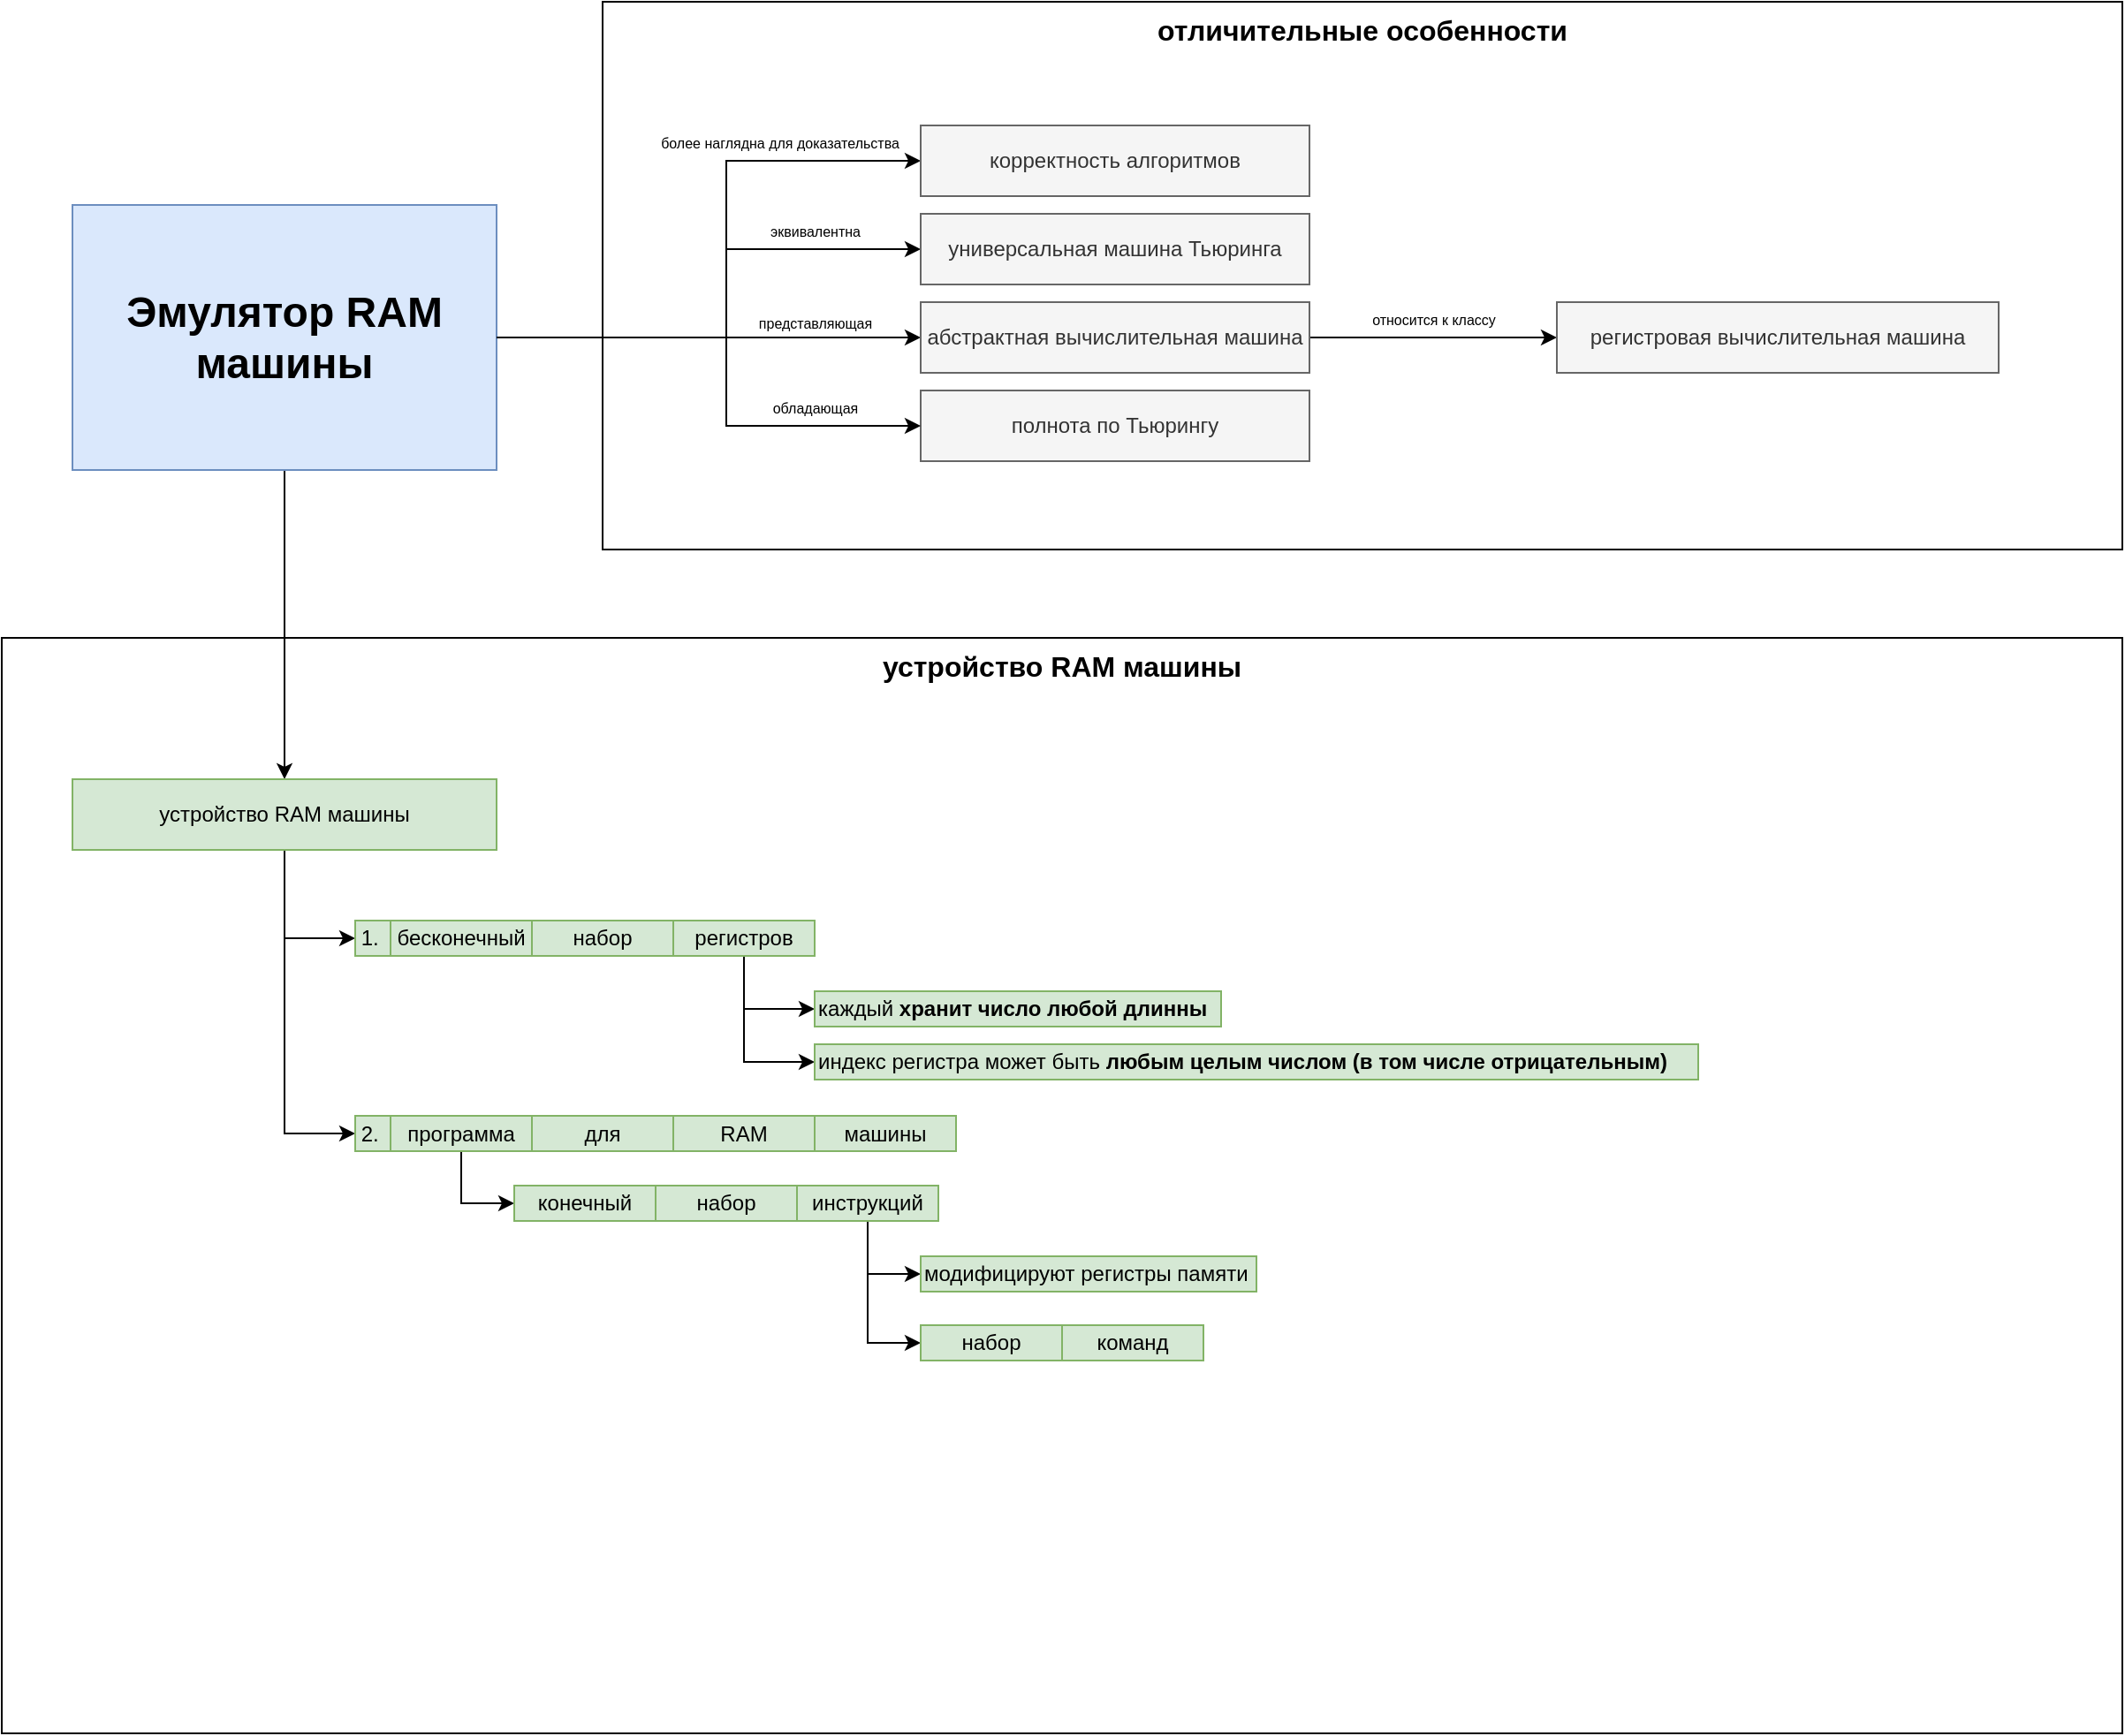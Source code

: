 <mxfile version="10.6.9" type="github"><diagram id="TL13Gb9PfeegHTlHoTay" name="Page-1"><mxGraphModel dx="2154" dy="2864" grid="1" gridSize="10" guides="1" tooltips="1" connect="1" arrows="1" fold="1" page="1" pageScale="1" pageWidth="850" pageHeight="1100" math="0" shadow="0"><root><mxCell id="0"/><mxCell id="1" parent="0"/><mxCell id="TcY-1bfJsG19sdUaslf9-46" value="устройство RAM машины" style="rounded=0;whiteSpace=wrap;html=1;fontSize=16;align=center;verticalAlign=top;fontStyle=1" parent="1" vertex="1"><mxGeometry x="-240" y="180" width="1200" height="620" as="geometry"/></mxCell><mxCell id="TcY-1bfJsG19sdUaslf9-16" value="&lt;font style=&quot;font-size: 16px;&quot;&gt;отличительные особенности&lt;/font&gt;" style="rounded=0;whiteSpace=wrap;html=1;fontSize=16;align=center;verticalAlign=top;fontStyle=1" parent="1" vertex="1"><mxGeometry x="100" y="-180" width="860" height="310" as="geometry"/></mxCell><mxCell id="WtQADtsIarEoGKJ6PkpB-6" style="edgeStyle=orthogonalEdgeStyle;rounded=0;orthogonalLoop=1;jettySize=auto;html=1;exitX=1;exitY=0.5;exitDx=0;exitDy=0;entryX=0;entryY=0.5;entryDx=0;entryDy=0;" parent="1" source="WtQADtsIarEoGKJ6PkpB-1" target="WtQADtsIarEoGKJ6PkpB-5" edge="1"><mxGeometry relative="1" as="geometry"/></mxCell><mxCell id="WtQADtsIarEoGKJ6PkpB-10" value="&lt;font style=&quot;font-size: 8px&quot;&gt;представляющая&lt;/font&gt;" style="text;html=1;resizable=0;points=[];align=center;verticalAlign=middle;labelBackgroundColor=#ffffff;fontSize=14;" parent="WtQADtsIarEoGKJ6PkpB-6" vertex="1" connectable="0"><mxGeometry x="-0.194" y="1" relative="1" as="geometry"><mxPoint x="83" y="-9" as="offset"/></mxGeometry></mxCell><mxCell id="TcY-1bfJsG19sdUaslf9-12" style="edgeStyle=orthogonalEdgeStyle;rounded=0;orthogonalLoop=1;jettySize=auto;html=1;entryX=0;entryY=0.5;entryDx=0;entryDy=0;fontSize=8;" parent="1" source="WtQADtsIarEoGKJ6PkpB-1" target="TcY-1bfJsG19sdUaslf9-11" edge="1"><mxGeometry relative="1" as="geometry"><Array as="points"><mxPoint x="170" y="-90"/></Array></mxGeometry></mxCell><mxCell id="TcY-1bfJsG19sdUaslf9-13" value="более наглядна для доказательства" style="text;html=1;resizable=0;points=[];align=center;verticalAlign=middle;labelBackgroundColor=#ffffff;fontSize=8;" parent="TcY-1bfJsG19sdUaslf9-12" vertex="1" connectable="0"><mxGeometry x="-0.079" y="1" relative="1" as="geometry"><mxPoint x="31" y="-83.5" as="offset"/></mxGeometry></mxCell><mxCell id="TcY-1bfJsG19sdUaslf9-15" style="edgeStyle=orthogonalEdgeStyle;rounded=0;orthogonalLoop=1;jettySize=auto;html=1;entryX=0.5;entryY=0;entryDx=0;entryDy=0;fontSize=12;" parent="1" source="WtQADtsIarEoGKJ6PkpB-1" target="TcY-1bfJsG19sdUaslf9-14" edge="1"><mxGeometry relative="1" as="geometry"/></mxCell><mxCell id="WtQADtsIarEoGKJ6PkpB-1" value="Эмулятор RAM машины" style="text;html=1;strokeColor=#6c8ebf;fillColor=#dae8fc;align=center;verticalAlign=middle;whiteSpace=wrap;rounded=0;fontStyle=1;fontSize=24;" parent="1" vertex="1"><mxGeometry x="-200" y="-65" width="240" height="150" as="geometry"/></mxCell><UserObject label="полнота по Тьюрингу" link="https://ru.wikipedia.org/wiki/%D0%9F%D0%BE%D0%BB%D0%BD%D0%BE%D1%82%D0%B0_%D0%BF%D0%BE_%D0%A2%D1%8C%D1%8E%D1%80%D0%B8%D0%BD%D0%B3%D1%83" id="WtQADtsIarEoGKJ6PkpB-2"><mxCell style="text;html=1;strokeColor=#666666;fillColor=#f5f5f5;align=center;verticalAlign=middle;whiteSpace=wrap;rounded=0;fontColor=#333333;" parent="1" vertex="1"><mxGeometry x="280" y="40" width="220" height="40" as="geometry"/></mxCell></UserObject><mxCell id="WtQADtsIarEoGKJ6PkpB-7" style="edgeStyle=orthogonalEdgeStyle;rounded=0;orthogonalLoop=1;jettySize=auto;html=1;entryX=0;entryY=0.5;entryDx=0;entryDy=0;" parent="1" target="WtQADtsIarEoGKJ6PkpB-2" edge="1"><mxGeometry relative="1" as="geometry"><mxPoint x="170" y="10" as="sourcePoint"/><Array as="points"><mxPoint x="170" y="60"/></Array></mxGeometry></mxCell><mxCell id="WtQADtsIarEoGKJ6PkpB-8" value="обладающая" style="text;html=1;resizable=0;points=[];align=center;verticalAlign=middle;labelBackgroundColor=#ffffff;fontSize=8;" parent="WtQADtsIarEoGKJ6PkpB-7" vertex="1" connectable="0"><mxGeometry x="-0.366" relative="1" as="geometry"><mxPoint x="49" y="-10" as="offset"/></mxGeometry></mxCell><mxCell id="TcY-1bfJsG19sdUaslf9-2" style="edgeStyle=orthogonalEdgeStyle;rounded=0;orthogonalLoop=1;jettySize=auto;html=1;exitX=1;exitY=0.5;exitDx=0;exitDy=0;entryX=0;entryY=0.5;entryDx=0;entryDy=0;fontSize=8;" parent="1" source="WtQADtsIarEoGKJ6PkpB-5" target="TcY-1bfJsG19sdUaslf9-1" edge="1"><mxGeometry relative="1" as="geometry"/></mxCell><mxCell id="TcY-1bfJsG19sdUaslf9-3" value="относится к классу" style="text;html=1;resizable=0;points=[];align=center;verticalAlign=middle;labelBackgroundColor=#ffffff;fontSize=8;" parent="TcY-1bfJsG19sdUaslf9-2" vertex="1" connectable="0"><mxGeometry x="-0.15" relative="1" as="geometry"><mxPoint x="10.5" y="-10" as="offset"/></mxGeometry></mxCell><mxCell id="TcY-1bfJsG19sdUaslf9-5" style="edgeStyle=orthogonalEdgeStyle;rounded=0;orthogonalLoop=1;jettySize=auto;html=1;entryX=0;entryY=0.5;entryDx=0;entryDy=0;fontSize=18;exitX=1;exitY=0.5;exitDx=0;exitDy=0;" parent="1" source="WtQADtsIarEoGKJ6PkpB-1" target="TcY-1bfJsG19sdUaslf9-4" edge="1"><mxGeometry relative="1" as="geometry"><Array as="points"><mxPoint x="170" y="-40"/></Array></mxGeometry></mxCell><mxCell id="TcY-1bfJsG19sdUaslf9-6" value="эквивалентна" style="text;html=1;resizable=0;points=[];align=center;verticalAlign=middle;labelBackgroundColor=#ffffff;fontSize=8;" parent="TcY-1bfJsG19sdUaslf9-5" vertex="1" connectable="0"><mxGeometry x="-0.474" y="2" relative="1" as="geometry"><mxPoint x="103.5" y="-58" as="offset"/></mxGeometry></mxCell><mxCell id="WtQADtsIarEoGKJ6PkpB-5" value="абстрактная вычислительная машина" style="text;html=1;strokeColor=#666666;fillColor=#f5f5f5;align=center;verticalAlign=middle;whiteSpace=wrap;rounded=0;fontColor=#333333;" parent="1" vertex="1"><mxGeometry x="280" y="-10" width="220" height="40" as="geometry"/></mxCell><mxCell id="TcY-1bfJsG19sdUaslf9-1" value="регистровая вычислительная машина" style="text;html=1;strokeColor=#666666;fillColor=#f5f5f5;align=center;verticalAlign=middle;whiteSpace=wrap;rounded=0;fontColor=#333333;" parent="1" vertex="1"><mxGeometry x="640" y="-10" width="250" height="40" as="geometry"/></mxCell><mxCell id="TcY-1bfJsG19sdUaslf9-4" value="универсальная машина Тьюринга" style="text;html=1;strokeColor=#666666;fillColor=#f5f5f5;align=center;verticalAlign=middle;whiteSpace=wrap;rounded=0;fontColor=#333333;" parent="1" vertex="1"><mxGeometry x="280" y="-60" width="220" height="40" as="geometry"/></mxCell><mxCell id="TcY-1bfJsG19sdUaslf9-11" value="корректность алгоритмов" style="text;html=1;strokeColor=#666666;fillColor=#f5f5f5;align=center;verticalAlign=middle;whiteSpace=wrap;rounded=0;fontColor=#333333;" parent="1" vertex="1"><mxGeometry x="280" y="-110" width="220" height="40" as="geometry"/></mxCell><mxCell id="TcY-1bfJsG19sdUaslf9-22" style="edgeStyle=orthogonalEdgeStyle;rounded=0;orthogonalLoop=1;jettySize=auto;html=1;exitX=0.5;exitY=1;exitDx=0;exitDy=0;entryX=0;entryY=0.5;entryDx=0;entryDy=0;fontSize=12;" parent="1" source="TcY-1bfJsG19sdUaslf9-14" target="TcY-1bfJsG19sdUaslf9-19" edge="1"><mxGeometry relative="1" as="geometry"/></mxCell><mxCell id="TcY-1bfJsG19sdUaslf9-34" style="edgeStyle=orthogonalEdgeStyle;rounded=0;orthogonalLoop=1;jettySize=auto;html=1;exitX=0.5;exitY=1;exitDx=0;exitDy=0;entryX=0;entryY=0.5;entryDx=0;entryDy=0;fontSize=12;" parent="1" source="TcY-1bfJsG19sdUaslf9-14" target="TcY-1bfJsG19sdUaslf9-29" edge="1"><mxGeometry relative="1" as="geometry"/></mxCell><mxCell id="TcY-1bfJsG19sdUaslf9-14" value="устройство RAM машины" style="text;html=1;strokeColor=#82b366;fillColor=#d5e8d4;align=center;verticalAlign=middle;whiteSpace=wrap;rounded=0;fontSize=12;" parent="1" vertex="1"><mxGeometry x="-200" y="260" width="240" height="40" as="geometry"/></mxCell><mxCell id="TcY-1bfJsG19sdUaslf9-19" value="1.&amp;nbsp;" style="text;html=1;strokeColor=#82b366;fillColor=#d5e8d4;align=center;verticalAlign=middle;whiteSpace=wrap;rounded=0;fontSize=12;" parent="1" vertex="1"><mxGeometry x="-40" y="340" width="20" height="20" as="geometry"/></mxCell><mxCell id="TcY-1bfJsG19sdUaslf9-20" value="набор" style="text;html=1;strokeColor=#82b366;fillColor=#d5e8d4;align=center;verticalAlign=middle;whiteSpace=wrap;rounded=0;fontSize=12;" parent="1" vertex="1"><mxGeometry x="60" y="340" width="80" height="20" as="geometry"/></mxCell><mxCell id="TcY-1bfJsG19sdUaslf9-24" style="edgeStyle=orthogonalEdgeStyle;rounded=0;orthogonalLoop=1;jettySize=auto;html=1;exitX=0.5;exitY=1;exitDx=0;exitDy=0;entryX=0;entryY=0.5;entryDx=0;entryDy=0;fontSize=12;" parent="1" source="TcY-1bfJsG19sdUaslf9-21" target="TcY-1bfJsG19sdUaslf9-23" edge="1"><mxGeometry relative="1" as="geometry"/></mxCell><mxCell id="TcY-1bfJsG19sdUaslf9-26" style="edgeStyle=orthogonalEdgeStyle;rounded=0;orthogonalLoop=1;jettySize=auto;html=1;exitX=0.5;exitY=1;exitDx=0;exitDy=0;entryX=0;entryY=0.5;entryDx=0;entryDy=0;fontSize=12;" parent="1" source="TcY-1bfJsG19sdUaslf9-21" target="TcY-1bfJsG19sdUaslf9-25" edge="1"><mxGeometry relative="1" as="geometry"/></mxCell><mxCell id="TcY-1bfJsG19sdUaslf9-21" value="регистров" style="text;html=1;strokeColor=#82b366;fillColor=#d5e8d4;align=center;verticalAlign=middle;whiteSpace=wrap;rounded=0;fontSize=12;" parent="1" vertex="1"><mxGeometry x="140" y="340" width="80" height="20" as="geometry"/></mxCell><mxCell id="TcY-1bfJsG19sdUaslf9-23" value="каждый &lt;b&gt;хранит число любой длинны&lt;/b&gt;" style="text;html=1;strokeColor=#82b366;fillColor=#d5e8d4;align=left;verticalAlign=middle;whiteSpace=wrap;rounded=0;fontSize=12;" parent="1" vertex="1"><mxGeometry x="220" y="380" width="230" height="20" as="geometry"/></mxCell><mxCell id="TcY-1bfJsG19sdUaslf9-25" value="индекс регистра может быть &lt;b&gt;любым целым числом (в том числе отрицательным)&lt;/b&gt;&lt;br&gt;" style="text;html=1;strokeColor=#82b366;fillColor=#d5e8d4;align=left;verticalAlign=middle;whiteSpace=wrap;rounded=0;fontSize=12;" parent="1" vertex="1"><mxGeometry x="220" y="410" width="500" height="20" as="geometry"/></mxCell><mxCell id="TcY-1bfJsG19sdUaslf9-27" value="бесконечный" style="text;html=1;strokeColor=#82b366;fillColor=#d5e8d4;align=center;verticalAlign=middle;whiteSpace=wrap;rounded=0;fontSize=12;" parent="1" vertex="1"><mxGeometry x="-20" y="340" width="80" height="20" as="geometry"/></mxCell><mxCell id="TcY-1bfJsG19sdUaslf9-29" value="2.&amp;nbsp;" style="text;html=1;strokeColor=#82b366;fillColor=#d5e8d4;align=center;verticalAlign=middle;whiteSpace=wrap;rounded=0;fontSize=12;" parent="1" vertex="1"><mxGeometry x="-40" y="450.5" width="20" height="20" as="geometry"/></mxCell><mxCell id="TcY-1bfJsG19sdUaslf9-39" style="edgeStyle=orthogonalEdgeStyle;rounded=0;orthogonalLoop=1;jettySize=auto;html=1;exitX=0.5;exitY=1;exitDx=0;exitDy=0;entryX=0;entryY=0.5;entryDx=0;entryDy=0;fontSize=12;" parent="1" source="TcY-1bfJsG19sdUaslf9-30" target="TcY-1bfJsG19sdUaslf9-35" edge="1"><mxGeometry relative="1" as="geometry"><Array as="points"><mxPoint x="20" y="500.5"/></Array></mxGeometry></mxCell><mxCell id="TcY-1bfJsG19sdUaslf9-30" value="программа" style="text;html=1;strokeColor=#82b366;fillColor=#d5e8d4;align=center;verticalAlign=middle;whiteSpace=wrap;rounded=0;fontSize=12;" parent="1" vertex="1"><mxGeometry x="-20" y="450.5" width="80" height="20" as="geometry"/></mxCell><mxCell id="TcY-1bfJsG19sdUaslf9-31" value="для" style="text;html=1;strokeColor=#82b366;fillColor=#d5e8d4;align=center;verticalAlign=middle;whiteSpace=wrap;rounded=0;fontSize=12;" parent="1" vertex="1"><mxGeometry x="60" y="450.5" width="80" height="20" as="geometry"/></mxCell><mxCell id="TcY-1bfJsG19sdUaslf9-32" value="RAM" style="text;html=1;strokeColor=#82b366;fillColor=#d5e8d4;align=center;verticalAlign=middle;whiteSpace=wrap;rounded=0;fontSize=12;" parent="1" vertex="1"><mxGeometry x="140" y="450.5" width="80" height="20" as="geometry"/></mxCell><mxCell id="TcY-1bfJsG19sdUaslf9-33" value="машины" style="text;html=1;strokeColor=#82b366;fillColor=#d5e8d4;align=center;verticalAlign=middle;whiteSpace=wrap;rounded=0;fontSize=12;" parent="1" vertex="1"><mxGeometry x="220" y="450.5" width="80" height="20" as="geometry"/></mxCell><mxCell id="TcY-1bfJsG19sdUaslf9-35" value="конечный" style="text;html=1;strokeColor=#82b366;fillColor=#d5e8d4;align=center;verticalAlign=middle;whiteSpace=wrap;rounded=0;fontSize=12;" parent="1" vertex="1"><mxGeometry x="50" y="490" width="80" height="20" as="geometry"/></mxCell><mxCell id="TcY-1bfJsG19sdUaslf9-36" value="набор" style="text;html=1;strokeColor=#82b366;fillColor=#d5e8d4;align=center;verticalAlign=middle;whiteSpace=wrap;rounded=0;fontSize=12;" parent="1" vertex="1"><mxGeometry x="130" y="490" width="80" height="20" as="geometry"/></mxCell><mxCell id="TcY-1bfJsG19sdUaslf9-44" style="edgeStyle=orthogonalEdgeStyle;rounded=0;orthogonalLoop=1;jettySize=auto;html=1;exitX=0.5;exitY=1;exitDx=0;exitDy=0;entryX=0;entryY=0.5;entryDx=0;entryDy=0;fontSize=12;" parent="1" source="TcY-1bfJsG19sdUaslf9-37" target="TcY-1bfJsG19sdUaslf9-40" edge="1"><mxGeometry relative="1" as="geometry"/></mxCell><mxCell id="TcY-1bfJsG19sdUaslf9-45" style="edgeStyle=orthogonalEdgeStyle;rounded=0;orthogonalLoop=1;jettySize=auto;html=1;exitX=0.5;exitY=1;exitDx=0;exitDy=0;entryX=0;entryY=0.5;entryDx=0;entryDy=0;fontSize=12;" parent="1" source="TcY-1bfJsG19sdUaslf9-37" target="TcY-1bfJsG19sdUaslf9-42" edge="1"><mxGeometry relative="1" as="geometry"/></mxCell><mxCell id="TcY-1bfJsG19sdUaslf9-37" value="инструкций" style="text;html=1;strokeColor=#82b366;fillColor=#d5e8d4;align=center;verticalAlign=middle;whiteSpace=wrap;rounded=0;fontSize=12;" parent="1" vertex="1"><mxGeometry x="210" y="490" width="80" height="20" as="geometry"/></mxCell><mxCell id="TcY-1bfJsG19sdUaslf9-40" value="модифицируют регистры памяти&lt;br&gt;" style="text;html=1;strokeColor=#82b366;fillColor=#d5e8d4;align=left;verticalAlign=middle;whiteSpace=wrap;rounded=0;fontSize=12;" parent="1" vertex="1"><mxGeometry x="280" y="530" width="190" height="20" as="geometry"/></mxCell><mxCell id="TcY-1bfJsG19sdUaslf9-42" value="набор" style="text;html=1;strokeColor=#82b366;fillColor=#d5e8d4;align=center;verticalAlign=middle;whiteSpace=wrap;rounded=0;fontSize=12;" parent="1" vertex="1"><mxGeometry x="280" y="569" width="80" height="20" as="geometry"/></mxCell><mxCell id="TcY-1bfJsG19sdUaslf9-43" value="команд" style="text;html=1;strokeColor=#82b366;fillColor=#d5e8d4;align=center;verticalAlign=middle;whiteSpace=wrap;rounded=0;fontSize=12;" parent="1" vertex="1"><mxGeometry x="360" y="569" width="80" height="20" as="geometry"/></mxCell></root></mxGraphModel></diagram></mxfile>